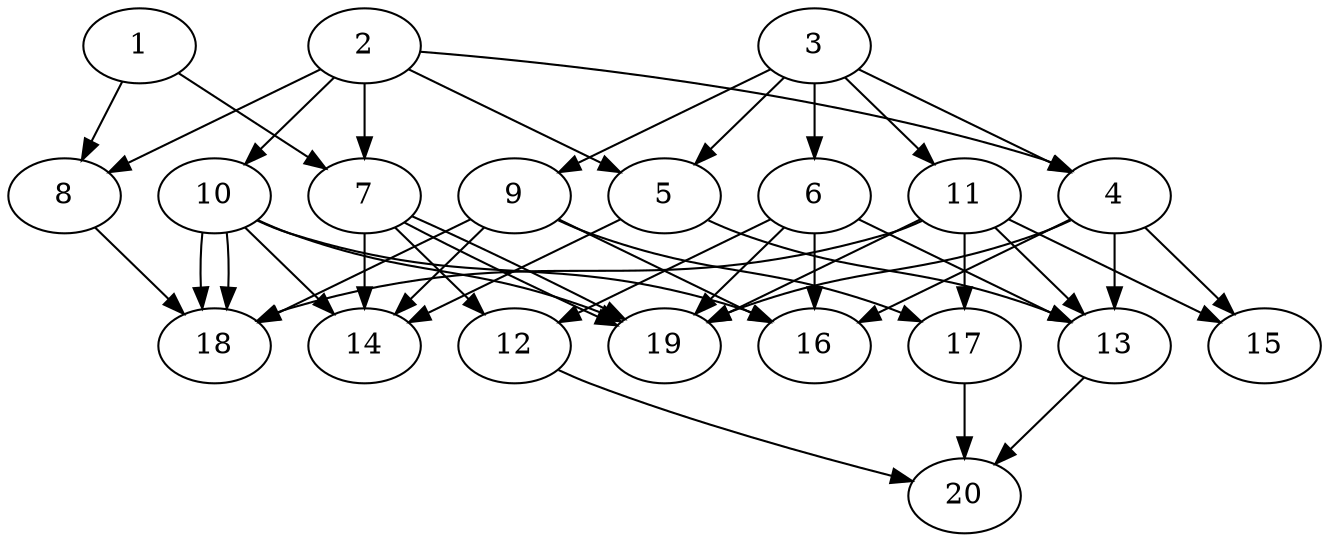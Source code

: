 // DAG automatically generated by daggen at Tue Jul 23 14:28:59 2019
// ./daggen --dot -n 20 --ccr 0.4 --fat 0.6 --regular 0.5 --density 0.7 --mindata 5242880 --maxdata 52428800 
digraph G {
  1 [size="67092480", alpha="0.02", expect_size="26836992"] 
  1 -> 7 [size ="26836992"]
  1 -> 8 [size ="26836992"]
  2 [size="76001280", alpha="0.12", expect_size="30400512"] 
  2 -> 4 [size ="30400512"]
  2 -> 5 [size ="30400512"]
  2 -> 7 [size ="30400512"]
  2 -> 8 [size ="30400512"]
  2 -> 10 [size ="30400512"]
  3 [size="106690560", alpha="0.07", expect_size="42676224"] 
  3 -> 4 [size ="42676224"]
  3 -> 5 [size ="42676224"]
  3 -> 6 [size ="42676224"]
  3 -> 9 [size ="42676224"]
  3 -> 11 [size ="42676224"]
  4 [size="24097280", alpha="0.15", expect_size="9638912"] 
  4 -> 13 [size ="9638912"]
  4 -> 15 [size ="9638912"]
  4 -> 16 [size ="9638912"]
  4 -> 19 [size ="9638912"]
  5 [size="57164800", alpha="0.17", expect_size="22865920"] 
  5 -> 13 [size ="22865920"]
  5 -> 14 [size ="22865920"]
  6 [size="110750720", alpha="0.13", expect_size="44300288"] 
  6 -> 12 [size ="44300288"]
  6 -> 13 [size ="44300288"]
  6 -> 16 [size ="44300288"]
  6 -> 19 [size ="44300288"]
  7 [size="94161920", alpha="0.01", expect_size="37664768"] 
  7 -> 12 [size ="37664768"]
  7 -> 14 [size ="37664768"]
  7 -> 19 [size ="37664768"]
  7 -> 19 [size ="37664768"]
  8 [size="43868160", alpha="0.02", expect_size="17547264"] 
  8 -> 18 [size ="17547264"]
  9 [size="19568640", alpha="0.15", expect_size="7827456"] 
  9 -> 14 [size ="7827456"]
  9 -> 16 [size ="7827456"]
  9 -> 17 [size ="7827456"]
  9 -> 18 [size ="7827456"]
  10 [size="32299520", alpha="0.14", expect_size="12919808"] 
  10 -> 14 [size ="12919808"]
  10 -> 16 [size ="12919808"]
  10 -> 18 [size ="12919808"]
  10 -> 18 [size ="12919808"]
  10 -> 19 [size ="12919808"]
  11 [size="87523840", alpha="0.17", expect_size="35009536"] 
  11 -> 13 [size ="35009536"]
  11 -> 15 [size ="35009536"]
  11 -> 17 [size ="35009536"]
  11 -> 18 [size ="35009536"]
  11 -> 19 [size ="35009536"]
  12 [size="100011520", alpha="0.00", expect_size="40004608"] 
  12 -> 20 [size ="40004608"]
  13 [size="50705920", alpha="0.08", expect_size="20282368"] 
  13 -> 20 [size ="20282368"]
  14 [size="91420160", alpha="0.06", expect_size="36568064"] 
  15 [size="62499840", alpha="0.13", expect_size="24999936"] 
  16 [size="45470720", alpha="0.02", expect_size="18188288"] 
  17 [size="122301440", alpha="0.10", expect_size="48920576"] 
  17 -> 20 [size ="48920576"]
  18 [size="129425920", alpha="0.06", expect_size="51770368"] 
  19 [size="25280000", alpha="0.07", expect_size="10112000"] 
  20 [size="112985600", alpha="0.08", expect_size="45194240"] 
}

